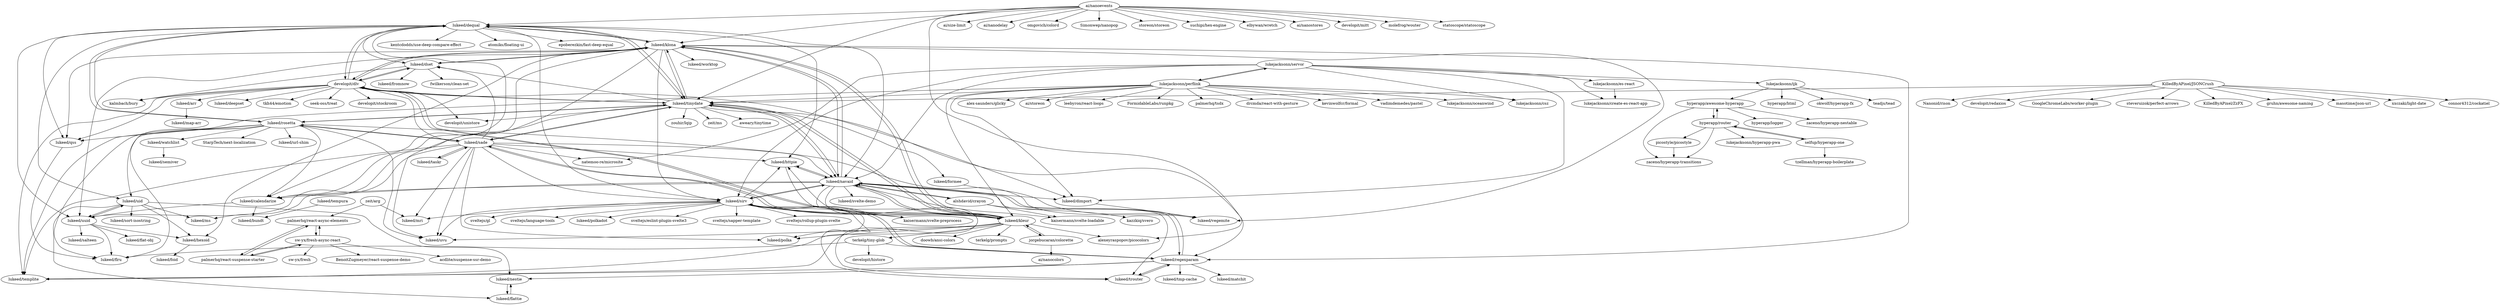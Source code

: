 digraph G {
"lukeed/dequal" -> "lukeed/klona"
"lukeed/dequal" -> "lukeed/dset"
"lukeed/dequal" -> "lukeed/tinydate"
"lukeed/dequal" -> "developit/dlv"
"lukeed/dequal" -> "lukeed/qss"
"lukeed/dequal" -> "lukeed/uid"
"lukeed/dequal" -> "kentcdodds/use-deep-compare-effect" ["e"=1]
"lukeed/dequal" -> "atomiks/floating-ui" ["e"=1]
"lukeed/dequal" -> "lukeed/uuid"
"lukeed/dequal" -> "lukeed/httpie"
"lukeed/dequal" -> "lukeed/rosetta"
"lukeed/dequal" -> "lukeed/calendarize"
"lukeed/dequal" -> "lukeed/navaid"
"lukeed/dequal" -> "lukeed/sirv"
"lukeed/dequal" -> "epoberezkin/fast-deep-equal" ["e"=1]
"lukeed/klona" -> "lukeed/dequal"
"lukeed/klona" -> "lukeed/dset"
"lukeed/klona" -> "developit/dlv"
"lukeed/klona" -> "lukeed/uuid"
"lukeed/klona" -> "lukeed/kleur"
"lukeed/klona" -> "lukeed/uvu" ["e"=1]
"lukeed/klona" -> "lukeed/worktop" ["e"=1]
"lukeed/klona" -> "lukeed/hexoid"
"lukeed/klona" -> "lukeed/navaid"
"lukeed/klona" -> "lukeed/regexparam"
"lukeed/klona" -> "lukeed/tinydate"
"lukeed/klona" -> "lukeed/vegemite"
"lukeed/klona" -> "lukeed/calendarize"
"lukeed/klona" -> "lukeed/qss"
"lukeed/klona" -> "lukeed/sirv"
"lukejacksonn/perflink" -> "lukejacksonn/servor"
"lukejacksonn/perflink" -> "lukejacksonn/oceanwind"
"lukejacksonn/perflink" -> "alex-saunders/glicky" ["e"=1]
"lukejacksonn/perflink" -> "lukeed/dimport"
"lukejacksonn/perflink" -> "ai/storeon" ["e"=1]
"lukejacksonn/perflink" -> "leebyron/react-loops" ["e"=1]
"lukejacksonn/perflink" -> "FormidableLabs/runpkg"
"lukejacksonn/perflink" -> "lukeed/kleur"
"lukejacksonn/perflink" -> "lukeed/tinydate"
"lukejacksonn/perflink" -> "palmerhq/tsdx" ["e"=1]
"lukejacksonn/perflink" -> "drcmda/react-with-gesture" ["e"=1]
"lukejacksonn/perflink" -> "lukejacksonn/csz"
"lukejacksonn/perflink" -> "kevinwolfcr/formal" ["e"=1]
"lukejacksonn/perflink" -> "lukeed/flru"
"lukejacksonn/perflink" -> "vadimdemedes/pastel" ["e"=1]
"hyperapp/awesome-hyperapp" -> "hyperapp/router"
"hyperapp/awesome-hyperapp" -> "zaceno/hyperapp-transitions"
"hyperapp/awesome-hyperapp" -> "hyperapp/logger"
"hyperapp/awesome-hyperapp" -> "zaceno/hyperapp-nestable"
"lukejacksonn/servor" -> "lukejacksonn/perflink"
"lukejacksonn/servor" -> "lukejacksonn/create-es-react-app"
"lukejacksonn/servor" -> "lukejacksonn/es-react"
"lukejacksonn/servor" -> "lukeed/navaid"
"lukejacksonn/servor" -> "lukejacksonn/ijk"
"lukejacksonn/servor" -> "lukeed/sirv"
"lukejacksonn/servor" -> "lukeed/dimport"
"lukejacksonn/servor" -> "lukejacksonn/csz"
"lukejacksonn/servor" -> "natemoo-re/microsite" ["e"=1]
"lukeed/kleur" -> "lukeed/sade"
"lukeed/kleur" -> "lukeed/klona"
"lukeed/kleur" -> "jorgebucaran/colorette"
"lukeed/kleur" -> "developit/dlv"
"lukeed/kleur" -> "terkelg/tiny-glob"
"lukeed/kleur" -> "alexeyraspopov/picocolors" ["e"=1]
"lukeed/kleur" -> "lukeed/navaid"
"lukeed/kleur" -> "terkelg/prompts" ["e"=1]
"lukeed/kleur" -> "lukeed/uvu" ["e"=1]
"lukeed/kleur" -> "lukeed/sirv"
"lukeed/kleur" -> "lukeed/tinydate"
"lukeed/kleur" -> "lukeed/httpie"
"lukeed/kleur" -> "lukeed/templite"
"lukeed/kleur" -> "lukeed/polka" ["e"=1]
"lukeed/kleur" -> "doowb/ansi-colors"
"ai/nanoevents" -> "ai/size-limit" ["e"=1]
"ai/nanoevents" -> "ai/nanodelay"
"ai/nanoevents" -> "omgovich/colord" ["e"=1]
"ai/nanoevents" -> "Simonwep/nanopop" ["e"=1]
"ai/nanoevents" -> "lukeed/dequal"
"ai/nanoevents" -> "storeon/storeon" ["e"=1]
"ai/nanoevents" -> "lukeed/tinydate"
"ai/nanoevents" -> "suchipi/hex-engine" ["e"=1]
"ai/nanoevents" -> "lukeed/klona"
"ai/nanoevents" -> "elbywan/wretch" ["e"=1]
"ai/nanoevents" -> "ai/nanostores" ["e"=1]
"ai/nanoevents" -> "developit/mitt" ["e"=1]
"ai/nanoevents" -> "molefrog/wouter" ["e"=1]
"ai/nanoevents" -> "alexeyraspopov/picocolors" ["e"=1]
"ai/nanoevents" -> "statoscope/statoscope" ["e"=1]
"lukeed/regexparam" -> "lukeed/trouter"
"lukeed/regexparam" -> "lukeed/matchit"
"lukeed/regexparam" -> "lukeed/sirv"
"lukeed/regexparam" -> "lukeed/nestie"
"lukeed/regexparam" -> "lukeed/navaid"
"lukeed/regexparam" -> "lukeed/tmp-cache"
"lukeed/regexparam" -> "lukeed/templite"
"sw-yx/fresh-async-react" -> "palmerhq/react-suspense-starter"
"sw-yx/fresh-async-react" -> "acdlite/suspense-ssr-demo"
"sw-yx/fresh-async-react" -> "sw-yx/fresh"
"sw-yx/fresh-async-react" -> "palmerhq/react-async-elements"
"sw-yx/fresh-async-react" -> "BenoitZugmeyer/react-suspense-demo"
"lukeed/taskr" -> "lukeed/sade"
"lukeed/tinydate" -> "lukeed/navaid"
"lukeed/tinydate" -> "lukeed/dset"
"lukeed/tinydate" -> "developit/dlv"
"lukeed/tinydate" -> "lukeed/dequal"
"lukeed/tinydate" -> "aweary/tinytime" ["e"=1]
"lukeed/tinydate" -> "lukeed/calendarize"
"lukeed/tinydate" -> "lukeed/sade"
"lukeed/tinydate" -> "lukeed/regexparam"
"lukeed/tinydate" -> "lukeed/rosetta"
"lukeed/tinydate" -> "lukeed/klona"
"lukeed/tinydate" -> "lukeed/kleur"
"lukeed/tinydate" -> "developit/unistore" ["e"=1]
"lukeed/tinydate" -> "zouhir/lqip" ["e"=1]
"lukeed/tinydate" -> "lukeed/formee"
"lukeed/tinydate" -> "zeit/ms" ["e"=1]
"lukeed/sade" -> "lukeed/kleur"
"lukeed/sade" -> "lukeed/tinydate"
"lukeed/sade" -> "lukeed/polka" ["e"=1]
"lukeed/sade" -> "lukeed/mri"
"lukeed/sade" -> "lukeed/taskr"
"lukeed/sade" -> "lukeed/navaid"
"lukeed/sade" -> "lukeed/uvu" ["e"=1]
"lukeed/sade" -> "lukeed/sirv"
"lukeed/sade" -> "lukeed/templite"
"lukeed/sade" -> "lukeed/dset"
"lukeed/sade" -> "lukeed/uuid"
"lukeed/sade" -> "lukeed/rosetta"
"lukeed/sade" -> "lukeed/httpie"
"lukeed/sade" -> "developit/dlv"
"lukeed/sade" -> "natemoo-re/microsite" ["e"=1]
"zeit/arg" -> "lukeed/mri"
"zeit/arg" -> "palmerhq/react-async-elements"
"terkelg/tiny-glob" -> "developit/histore" ["e"=1]
"terkelg/tiny-glob" -> "lukeed/regexparam"
"terkelg/tiny-glob" -> "lukeed/flru"
"lukeed/nestie" -> "lukeed/flattie"
"lukeed/navaid" -> "lukeed/svelte-demo"
"lukeed/navaid" -> "kaisermann/svelte-loadable" ["e"=1]
"lukeed/navaid" -> "lukeed/regexparam"
"lukeed/navaid" -> "lukeed/tinydate"
"lukeed/navaid" -> "alshdavid/crayon"
"lukeed/navaid" -> "lukeed/sirv"
"lukeed/navaid" -> "lukeed/calendarize"
"lukeed/navaid" -> "lukeed/dimport"
"lukeed/navaid" -> "lukeed/httpie"
"lukeed/navaid" -> "kaisermann/svelte-preprocess" ["e"=1]
"lukeed/navaid" -> "lukeed/ms"
"lukeed/navaid" -> "lukeed/kleur"
"lukeed/navaid" -> "lukeed/klona"
"lukeed/navaid" -> "lukeed/trouter"
"lukeed/navaid" -> "lukeed/templite"
"lukeed/sirv" -> "lukeed/polka" ["e"=1]
"lukeed/sirv" -> "lukeed/regexparam"
"lukeed/sirv" -> "sveltejs/sapper-template" ["e"=1]
"lukeed/sirv" -> "sveltejs/rollup-plugin-svelte" ["e"=1]
"lukeed/sirv" -> "lukeed/mri"
"lukeed/sirv" -> "sveltejs/gl" ["e"=1]
"lukeed/sirv" -> "kaisermann/svelte-preprocess" ["e"=1]
"lukeed/sirv" -> "lukeed/trouter"
"lukeed/sirv" -> "lukeed/navaid"
"lukeed/sirv" -> "lukeed/httpie"
"lukeed/sirv" -> "lukeed/uvu" ["e"=1]
"lukeed/sirv" -> "sveltejs/language-tools" ["e"=1]
"lukeed/sirv" -> "lukeed/polkadot"
"lukeed/sirv" -> "sveltejs/eslint-plugin-svelte3" ["e"=1]
"lukeed/sirv" -> "lukeed/kleur"
"lukeed/dset" -> "developit/dlv"
"lukeed/dset" -> "fwilkerson/clean-set"
"lukeed/dset" -> "lukeed/klona"
"lukeed/dset" -> "kalmbach/bury"
"lukeed/dset" -> "lukeed/fromnow"
"lukeed/calendarize" -> "lukeed/bundt"
"lukeed/calendarize" -> "lukeed/uuid"
"hyperapp/router" -> "hyperapp/awesome-hyperapp"
"hyperapp/router" -> "selfup/hyperapp-one"
"hyperapp/router" -> "zaceno/hyperapp-transitions"
"hyperapp/router" -> "picostyle/picostyle"
"hyperapp/router" -> "lukejacksonn/hyperapp-pwa"
"developit/dlv" -> "lukeed/dset"
"developit/dlv" -> "lukeed/klona"
"developit/dlv" -> "kalmbach/bury"
"developit/dlv" -> "lukeed/dimport"
"developit/dlv" -> "lukeed/tinydate"
"developit/dlv" -> "lukeed/kleur"
"developit/dlv" -> "developit/unistore" ["e"=1]
"developit/dlv" -> "lukeed/qss"
"developit/dlv" -> "lukeed/dequal"
"developit/dlv" -> "lukeed/deepset"
"developit/dlv" -> "tkh44/emotion" ["e"=1]
"developit/dlv" -> "lukeed/arr"
"developit/dlv" -> "seek-oss/treat" ["e"=1]
"developit/dlv" -> "developit/stockroom" ["e"=1]
"developit/dlv" -> "lukeed/templite"
"lukeed/rosetta" -> "lukeed/vegemite"
"lukeed/rosetta" -> "StarpTech/next-localization" ["e"=1]
"lukeed/rosetta" -> "lukeed/qss"
"lukeed/rosetta" -> "lukeed/uid"
"lukeed/rosetta" -> "lukeed/templite"
"lukeed/rosetta" -> "lukeed/tinydate"
"lukeed/rosetta" -> "lukeed/flru"
"lukeed/rosetta" -> "lukeed/calendarize"
"lukeed/rosetta" -> "lukeed/sade"
"lukeed/rosetta" -> "lukeed/dequal"
"lukeed/rosetta" -> "lukeed/watchlist"
"lukeed/rosetta" -> "lukeed/uvu" ["e"=1]
"lukeed/rosetta" -> "lukeed/url-shim"
"lukejacksonn/es-react" -> "lukejacksonn/create-es-react-app"
"KilledByAPixel/JSONCrush" -> "masotime/json-url"
"KilledByAPixel/JSONCrush" -> "xxczaki/light-date" ["e"=1]
"KilledByAPixel/JSONCrush" -> "connor4312/cockatiel" ["e"=1]
"KilledByAPixel/JSONCrush" -> "Nanonid/rison"
"KilledByAPixel/JSONCrush" -> "developit/redaxios" ["e"=1]
"KilledByAPixel/JSONCrush" -> "lukeed/tinydate"
"KilledByAPixel/JSONCrush" -> "GoogleChromeLabs/worker-plugin" ["e"=1]
"KilledByAPixel/JSONCrush" -> "steveruizok/perfect-arrows" ["e"=1]
"KilledByAPixel/JSONCrush" -> "KilledByAPixel/ZzFX" ["e"=1]
"KilledByAPixel/JSONCrush" -> "gruhn/awesome-naming" ["e"=1]
"lukeed/httpie" -> "lukeed/trouter"
"lukeed/httpie" -> "lukeed/navaid"
"jorgebucaran/colorette" -> "lukeed/kleur"
"jorgebucaran/colorette" -> "ai/nanocolors" ["e"=1]
"lukeed/watchlist" -> "lukeed/semiver"
"lukejacksonn/ijk" -> "teadjs/tead"
"lukejacksonn/ijk" -> "hyperapp/awesome-hyperapp"
"lukejacksonn/ijk" -> "hyperapp/html"
"lukejacksonn/ijk" -> "okwolf/hyperapp-fx"
"palmerhq/react-async-elements" -> "palmerhq/react-suspense-starter"
"palmerhq/react-async-elements" -> "sw-yx/fresh-async-react"
"lukeed/hexoid" -> "lukeed/foid"
"lukeed/tempura" -> "lukeed/bundt"
"lukeed/uuid" -> "lukeed/hexoid"
"lukeed/uuid" -> "lukeed/flat-obj"
"lukeed/uuid" -> "lukeed/uid"
"lukeed/uuid" -> "lukeed/salteen"
"lukeed/uuid" -> "lukeed/flru"
"lukeed/qss" -> "lukeed/flru"
"alshdavid/crayon" -> "kaisermann/svelte-loadable" ["e"=1]
"alshdavid/crayon" -> "kazzkiq/svero" ["e"=1]
"alshdavid/crayon" -> "lukeed/navaid"
"lukeed/arr" -> "lukeed/map-arr"
"selfup/hyperapp-one" -> "hyperapp/router"
"selfup/hyperapp-one" -> "tzellman/hyperapp-boilerplate"
"lukeed/uid" -> "lukeed/uuid"
"lukeed/uid" -> "lukeed/sort-isostring"
"lukeed/uid" -> "lukeed/hexoid"
"lukeed/uid" -> "lukeed/flattie"
"lukeed/uid" -> "lukeed/ms"
"lukeed/uid" -> "lukeed/nestie"
"palmerhq/react-suspense-starter" -> "palmerhq/react-async-elements"
"palmerhq/react-suspense-starter" -> "sw-yx/fresh-async-react"
"lukeed/formee" -> "lukeed/vegemite"
"lukeed/trouter" -> "lukeed/regexparam"
"lukeed/flattie" -> "lukeed/nestie"
"picostyle/picostyle" -> "zaceno/hyperapp-transitions"
"lukeed/dimport" -> "lukeed/vegemite"
"lukeed/dequal" ["l"="26.301,-31.993"]
"lukeed/klona" ["l"="26.267,-31.996"]
"lukeed/dset" ["l"="26.223,-31.971"]
"lukeed/tinydate" ["l"="26.279,-32.013"]
"developit/dlv" ["l"="26.237,-31.993"]
"lukeed/qss" ["l"="26.246,-31.964"]
"lukeed/uid" ["l"="26.348,-31.977"]
"kentcdodds/use-deep-compare-effect" ["l"="25.802,-25.941"]
"atomiks/floating-ui" ["l"="29.299,-27.029"]
"lukeed/uuid" ["l"="26.315,-31.962"]
"lukeed/httpie" ["l"="26.314,-32.026"]
"lukeed/rosetta" ["l"="26.269,-31.966"]
"lukeed/calendarize" ["l"="26.289,-31.954"]
"lukeed/navaid" ["l"="26.279,-32.036"]
"lukeed/sirv" ["l"="26.301,-32.042"]
"epoberezkin/fast-deep-equal" ["l"="25.824,-26.055"]
"lukeed/kleur" ["l"="26.249,-32.038"]
"lukeed/uvu" ["l"="26.043,-25.831"]
"lukeed/worktop" ["l"="28.477,-25.191"]
"lukeed/hexoid" ["l"="26.336,-31.946"]
"lukeed/regexparam" ["l"="26.293,-32.063"]
"lukeed/vegemite" ["l"="26.199,-31.985"]
"lukejacksonn/perflink" ["l"="26.208,-32.084"]
"lukejacksonn/servor" ["l"="26.175,-32.084"]
"lukejacksonn/oceanwind" ["l"="26.178,-32.139"]
"alex-saunders/glicky" ["l"="25.572,-25.956"]
"lukeed/dimport" ["l"="26.204,-32.04"]
"ai/storeon" ["l"="7.235,-22.734"]
"leebyron/react-loops" ["l"="25.571,-26.029"]
"FormidableLabs/runpkg" ["l"="26.214,-32.144"]
"palmerhq/tsdx" ["l"="25.717,-26.044"]
"drcmda/react-with-gesture" ["l"="25.583,-26.056"]
"lukejacksonn/csz" ["l"="26.171,-32.112"]
"kevinwolfcr/formal" ["l"="25.578,-26.011"]
"lukeed/flru" ["l"="26.233,-32.015"]
"vadimdemedes/pastel" ["l"="25.659,-25.994"]
"hyperapp/awesome-hyperapp" ["l"="25.997,-32.179"]
"hyperapp/router" ["l"="25.956,-32.188"]
"zaceno/hyperapp-transitions" ["l"="25.976,-32.199"]
"hyperapp/logger" ["l"="26.017,-32.19"]
"zaceno/hyperapp-nestable" ["l"="26.001,-32.202"]
"lukejacksonn/create-es-react-app" ["l"="26.131,-32.084"]
"lukejacksonn/es-react" ["l"="26.125,-32.104"]
"lukejacksonn/ijk" ["l"="26.069,-32.139"]
"natemoo-re/microsite" ["l"="25.864,-25.79"]
"lukeed/sade" ["l"="26.285,-31.981"]
"jorgebucaran/colorette" ["l"="26.171,-32.039"]
"terkelg/tiny-glob" ["l"="26.247,-32.074"]
"alexeyraspopov/picocolors" ["l"="14.531,-11.968"]
"terkelg/prompts" ["l"="25.924,-26.188"]
"lukeed/templite" ["l"="26.255,-32.017"]
"lukeed/polka" ["l"="25.889,-26.085"]
"doowb/ansi-colors" ["l"="26.25,-32.112"]
"ai/nanoevents" ["l"="26.362,-32"]
"ai/size-limit" ["l"="26.02,-26.089"]
"ai/nanodelay" ["l"="26.425,-31.997"]
"omgovich/colord" ["l"="25.992,-25.752"]
"Simonwep/nanopop" ["l"="12.889,-34.161"]
"storeon/storeon" ["l"="7.087,-22.751"]
"suchipi/hex-engine" ["l"="-14.579,26.435"]
"elbywan/wretch" ["l"="29.258,-27.221"]
"ai/nanostores" ["l"="35.928,34.246"]
"developit/mitt" ["l"="26.161,-26.168"]
"molefrog/wouter" ["l"="25.987,-25.883"]
"statoscope/statoscope" ["l"="7.029,-22.816"]
"lukeed/trouter" ["l"="26.317,-32.074"]
"lukeed/matchit" ["l"="26.33,-32.121"]
"lukeed/nestie" ["l"="26.369,-32.03"]
"lukeed/tmp-cache" ["l"="26.298,-32.116"]
"sw-yx/fresh-async-react" ["l"="26.567,-31.82"]
"palmerhq/react-suspense-starter" ["l"="26.567,-31.845"]
"acdlite/suspense-ssr-demo" ["l"="26.587,-31.794"]
"sw-yx/fresh" ["l"="26.607,-31.816"]
"palmerhq/react-async-elements" ["l"="26.536,-31.847"]
"BenoitZugmeyer/react-suspense-demo" ["l"="26.558,-31.792"]
"lukeed/taskr" ["l"="26.283,-31.924"]
"aweary/tinytime" ["l"="13.616,-34.092"]
"developit/unistore" ["l"="25.735,-26.12"]
"zouhir/lqip" ["l"="25.18,-26.289"]
"lukeed/formee" ["l"="26.171,-31.997"]
"zeit/ms" ["l"="25.743,-26.481"]
"lukeed/mri" ["l"="26.378,-31.954"]
"zeit/arg" ["l"="26.471,-31.894"]
"developit/histore" ["l"="25.449,-26.02"]
"lukeed/flattie" ["l"="26.392,-32.014"]
"lukeed/svelte-demo" ["l"="26.281,-32.088"]
"kaisermann/svelte-loadable" ["l"="26.997,-30.326"]
"alshdavid/crayon" ["l"="26.337,-32.053"]
"kaisermann/svelte-preprocess" ["l"="26.986,-30.215"]
"lukeed/ms" ["l"="26.34,-32.014"]
"sveltejs/sapper-template" ["l"="26.994,-30.228"]
"sveltejs/rollup-plugin-svelte" ["l"="26.95,-30.213"]
"sveltejs/gl" ["l"="26.926,-30.236"]
"sveltejs/language-tools" ["l"="26.954,-30.265"]
"lukeed/polkadot" ["l"="26.357,-32.087"]
"sveltejs/eslint-plugin-svelte3" ["l"="26.968,-30.231"]
"fwilkerson/clean-set" ["l"="26.154,-31.953"]
"kalmbach/bury" ["l"="26.198,-32.001"]
"lukeed/fromnow" ["l"="26.172,-31.935"]
"lukeed/bundt" ["l"="26.255,-31.877"]
"selfup/hyperapp-one" ["l"="25.926,-32.18"]
"picostyle/picostyle" ["l"="25.958,-32.214"]
"lukejacksonn/hyperapp-pwa" ["l"="25.929,-32.207"]
"lukeed/deepset" ["l"="26.184,-31.961"]
"tkh44/emotion" ["l"="25.388,-26.408"]
"lukeed/arr" ["l"="26.198,-31.926"]
"seek-oss/treat" ["l"="25.836,-25.79"]
"developit/stockroom" ["l"="25.599,-26.075"]
"StarpTech/next-localization" ["l"="29.714,-27.366"]
"lukeed/watchlist" ["l"="26.29,-31.886"]
"lukeed/url-shim" ["l"="26.243,-31.918"]
"KilledByAPixel/JSONCrush" ["l"="26.418,-32.084"]
"masotime/json-url" ["l"="26.449,-32.12"]
"xxczaki/light-date" ["l"="12.714,-34.1"]
"connor4312/cockatiel" ["l"="25.737,-25.794"]
"Nanonid/rison" ["l"="26.472,-32.09"]
"developit/redaxios" ["l"="26.004,-25.854"]
"GoogleChromeLabs/worker-plugin" ["l"="25.694,-26.029"]
"steveruizok/perfect-arrows" ["l"="29.349,-26.995"]
"KilledByAPixel/ZzFX" ["l"="-13.224,24.431"]
"gruhn/awesome-naming" ["l"="27.409,-19.428"]
"ai/nanocolors" ["l"="14.438,-11.874"]
"lukeed/semiver" ["l"="26.301,-31.851"]
"teadjs/tead" ["l"="26.044,-32.125"]
"hyperapp/html" ["l"="26.041,-32.149"]
"okwolf/hyperapp-fx" ["l"="26.069,-32.165"]
"lukeed/foid" ["l"="26.37,-31.909"]
"lukeed/tempura" ["l"="26.237,-31.832"]
"lukeed/flat-obj" ["l"="26.349,-31.927"]
"lukeed/salteen" ["l"="26.329,-31.916"]
"kazzkiq/svero" ["l"="26.982,-30.17"]
"lukeed/map-arr" ["l"="26.183,-31.904"]
"tzellman/hyperapp-boilerplate" ["l"="25.898,-32.176"]
"lukeed/sort-isostring" ["l"="26.404,-31.967"]
}